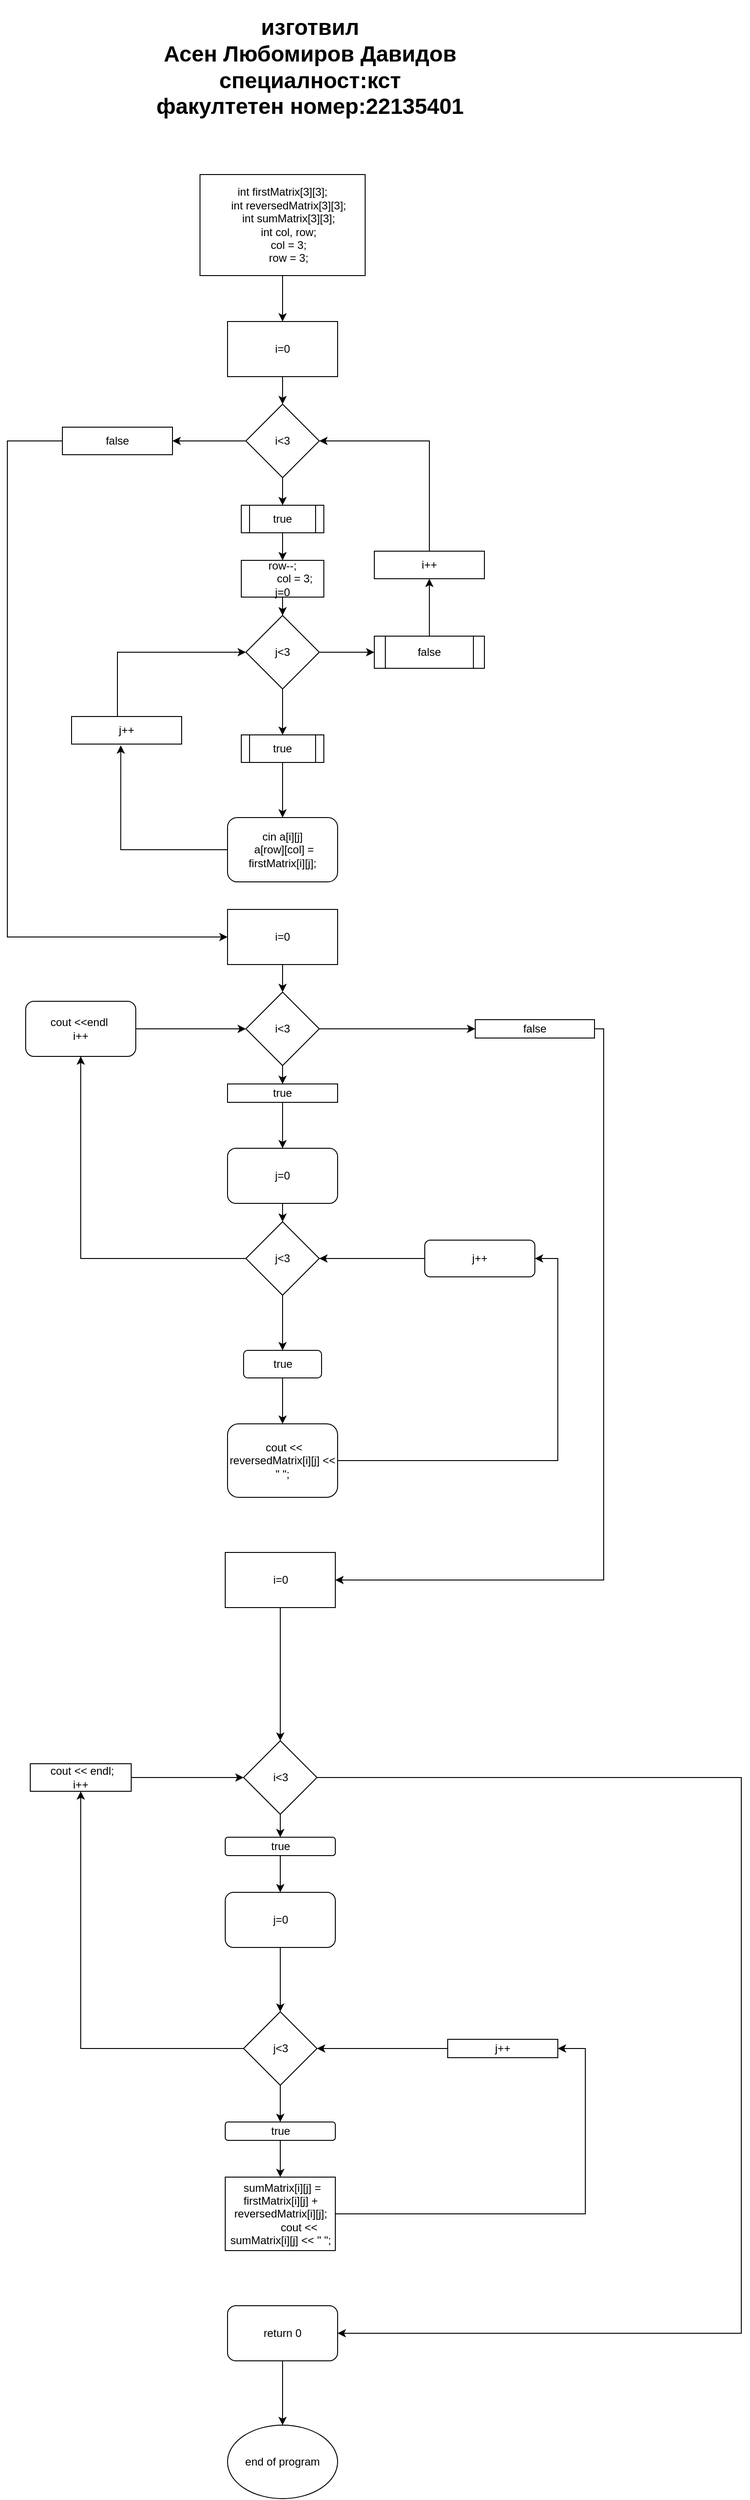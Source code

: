 <mxfile version="16.5.6" type="device"><diagram id="8dVs69rC12oQXPn2FVvv" name="Page-1"><mxGraphModel dx="2234" dy="1819" grid="1" gridSize="10" guides="1" tooltips="1" connect="1" arrows="1" fold="1" page="1" pageScale="1" pageWidth="850" pageHeight="1100" math="0" shadow="0"><root><mxCell id="0"/><mxCell id="1" parent="0"/><mxCell id="YvARkOwQd7JomnhWCa7M-25" style="edgeStyle=orthogonalEdgeStyle;rounded=0;orthogonalLoop=1;jettySize=auto;html=1;entryX=0.5;entryY=0;entryDx=0;entryDy=0;startArrow=none;" parent="1" source="YvARkOwQd7JomnhWCa7M-27" target="YvARkOwQd7JomnhWCa7M-6" edge="1"><mxGeometry relative="1" as="geometry"/></mxCell><mxCell id="z7e6WANniEcq0fCLyzLU-16" style="edgeStyle=orthogonalEdgeStyle;rounded=0;orthogonalLoop=1;jettySize=auto;html=1;" edge="1" parent="1" source="YvARkOwQd7JomnhWCa7M-1" target="YvARkOwQd7JomnhWCa7M-27"><mxGeometry relative="1" as="geometry"/></mxCell><mxCell id="YvARkOwQd7JomnhWCa7M-1" value="&lt;div&gt;int firstMatrix[3][3];&lt;/div&gt;&lt;div&gt;&amp;nbsp; &amp;nbsp; int reversedMatrix[3][3];&lt;/div&gt;&lt;div&gt;&amp;nbsp; &amp;nbsp; int sumMatrix[3][3];&lt;/div&gt;&lt;div&gt;&amp;nbsp; &amp;nbsp; int col, row;&lt;/div&gt;&lt;div&gt;&amp;nbsp; &amp;nbsp; col = 3;&lt;/div&gt;&lt;div&gt;&amp;nbsp; &amp;nbsp; row = 3;&lt;/div&gt;" style="rounded=0;whiteSpace=wrap;html=1;" parent="1" vertex="1"><mxGeometry x="120" y="-160" width="180" height="110" as="geometry"/></mxCell><mxCell id="YvARkOwQd7JomnhWCa7M-12" style="edgeStyle=orthogonalEdgeStyle;rounded=0;orthogonalLoop=1;jettySize=auto;html=1;startArrow=none;" parent="1" source="YvARkOwQd7JomnhWCa7M-29" target="YvARkOwQd7JomnhWCa7M-8" edge="1"><mxGeometry relative="1" as="geometry"/></mxCell><mxCell id="YvARkOwQd7JomnhWCa7M-38" style="edgeStyle=orthogonalEdgeStyle;rounded=0;orthogonalLoop=1;jettySize=auto;html=1;entryX=0;entryY=0.5;entryDx=0;entryDy=0;startArrow=none;" parent="1" source="YvARkOwQd7JomnhWCa7M-43" target="YvARkOwQd7JomnhWCa7M-48" edge="1"><mxGeometry relative="1" as="geometry"><mxPoint x="150" y="740" as="targetPoint"/><Array as="points"><mxPoint x="-90" y="130"/><mxPoint x="-90" y="670"/></Array></mxGeometry></mxCell><mxCell id="YvARkOwQd7JomnhWCa7M-46" style="edgeStyle=orthogonalEdgeStyle;rounded=0;orthogonalLoop=1;jettySize=auto;html=1;entryX=1;entryY=0.5;entryDx=0;entryDy=0;" parent="1" source="YvARkOwQd7JomnhWCa7M-6" target="YvARkOwQd7JomnhWCa7M-43" edge="1"><mxGeometry relative="1" as="geometry"/></mxCell><mxCell id="z7e6WANniEcq0fCLyzLU-17" style="edgeStyle=orthogonalEdgeStyle;rounded=0;orthogonalLoop=1;jettySize=auto;html=1;entryX=0.5;entryY=0;entryDx=0;entryDy=0;" edge="1" parent="1" source="YvARkOwQd7JomnhWCa7M-6" target="YvARkOwQd7JomnhWCa7M-15"><mxGeometry relative="1" as="geometry"/></mxCell><mxCell id="YvARkOwQd7JomnhWCa7M-6" value="i&amp;lt;3" style="rhombus;whiteSpace=wrap;html=1;" parent="1" vertex="1"><mxGeometry x="170" y="90" width="80" height="80" as="geometry"/></mxCell><mxCell id="YvARkOwQd7JomnhWCa7M-19" style="edgeStyle=orthogonalEdgeStyle;rounded=0;orthogonalLoop=1;jettySize=auto;html=1;startArrow=none;" parent="1" source="YvARkOwQd7JomnhWCa7M-17" target="YvARkOwQd7JomnhWCa7M-24" edge="1"><mxGeometry relative="1" as="geometry"><mxPoint x="210" y="500" as="targetPoint"/></mxGeometry></mxCell><mxCell id="YvARkOwQd7JomnhWCa7M-20" style="edgeStyle=orthogonalEdgeStyle;rounded=0;orthogonalLoop=1;jettySize=auto;html=1;entryX=0;entryY=0.5;entryDx=0;entryDy=0;" parent="1" source="YvARkOwQd7JomnhWCa7M-8" target="YvARkOwQd7JomnhWCa7M-18" edge="1"><mxGeometry relative="1" as="geometry"/></mxCell><mxCell id="z7e6WANniEcq0fCLyzLU-28" style="edgeStyle=orthogonalEdgeStyle;rounded=0;orthogonalLoop=1;jettySize=auto;html=1;entryX=0.5;entryY=0;entryDx=0;entryDy=0;" edge="1" parent="1" source="YvARkOwQd7JomnhWCa7M-8" target="YvARkOwQd7JomnhWCa7M-17"><mxGeometry relative="1" as="geometry"/></mxCell><mxCell id="YvARkOwQd7JomnhWCa7M-8" value="j&amp;lt;3" style="rhombus;whiteSpace=wrap;html=1;" parent="1" vertex="1"><mxGeometry x="170" y="320" width="80" height="80" as="geometry"/></mxCell><mxCell id="z7e6WANniEcq0fCLyzLU-26" style="edgeStyle=orthogonalEdgeStyle;rounded=0;orthogonalLoop=1;jettySize=auto;html=1;entryX=0.5;entryY=1;entryDx=0;entryDy=0;" edge="1" parent="1" source="YvARkOwQd7JomnhWCa7M-18" target="YvARkOwQd7JomnhWCa7M-22"><mxGeometry relative="1" as="geometry"/></mxCell><mxCell id="YvARkOwQd7JomnhWCa7M-18" value="false" style="shape=process;whiteSpace=wrap;html=1;backgroundOutline=1;" parent="1" vertex="1"><mxGeometry x="310" y="342.5" width="120" height="35" as="geometry"/></mxCell><mxCell id="z7e6WANniEcq0fCLyzLU-27" style="edgeStyle=orthogonalEdgeStyle;rounded=0;orthogonalLoop=1;jettySize=auto;html=1;entryX=1;entryY=0.5;entryDx=0;entryDy=0;" edge="1" parent="1" source="YvARkOwQd7JomnhWCa7M-22" target="YvARkOwQd7JomnhWCa7M-6"><mxGeometry relative="1" as="geometry"><mxPoint x="290" y="160" as="targetPoint"/><Array as="points"><mxPoint x="370" y="130"/></Array></mxGeometry></mxCell><mxCell id="YvARkOwQd7JomnhWCa7M-22" value="i++" style="rounded=0;whiteSpace=wrap;html=1;" parent="1" vertex="1"><mxGeometry x="310" y="250" width="120" height="30" as="geometry"/></mxCell><mxCell id="YvARkOwQd7JomnhWCa7M-33" style="edgeStyle=orthogonalEdgeStyle;rounded=0;orthogonalLoop=1;jettySize=auto;html=1;entryX=0;entryY=0.5;entryDx=0;entryDy=0;startArrow=none;" parent="1" source="YvARkOwQd7JomnhWCa7M-34" target="YvARkOwQd7JomnhWCa7M-8" edge="1"><mxGeometry relative="1" as="geometry"><mxPoint x="40" y="280" as="targetPoint"/><Array as="points"><mxPoint x="30" y="360"/></Array></mxGeometry></mxCell><mxCell id="YvARkOwQd7JomnhWCa7M-37" style="edgeStyle=orthogonalEdgeStyle;rounded=0;orthogonalLoop=1;jettySize=auto;html=1;entryX=0.447;entryY=1.047;entryDx=0;entryDy=0;entryPerimeter=0;" parent="1" source="YvARkOwQd7JomnhWCa7M-24" target="YvARkOwQd7JomnhWCa7M-34" edge="1"><mxGeometry relative="1" as="geometry"><mxPoint x="-20" y="515" as="targetPoint"/></mxGeometry></mxCell><mxCell id="YvARkOwQd7JomnhWCa7M-24" value="cin a[i][j]&lt;br&gt;&amp;nbsp;a[row][col] = firstMatrix[i][j];" style="rounded=1;whiteSpace=wrap;html=1;" parent="1" vertex="1"><mxGeometry x="150" y="540" width="120" height="70" as="geometry"/></mxCell><mxCell id="YvARkOwQd7JomnhWCa7M-17" value="true" style="shape=process;whiteSpace=wrap;html=1;backgroundOutline=1;" parent="1" vertex="1"><mxGeometry x="165" y="450" width="90" height="30" as="geometry"/></mxCell><mxCell id="YvARkOwQd7JomnhWCa7M-27" value="i=0" style="rounded=0;whiteSpace=wrap;html=1;" parent="1" vertex="1"><mxGeometry x="150" width="120" height="60" as="geometry"/></mxCell><mxCell id="YvARkOwQd7JomnhWCa7M-29" value="&lt;div&gt;row--;&lt;/div&gt;&lt;div&gt;&amp;nbsp; &amp;nbsp; &amp;nbsp; &amp;nbsp; col = 3;&lt;/div&gt;&lt;div&gt;j=0&lt;/div&gt;" style="rounded=0;whiteSpace=wrap;html=1;" parent="1" vertex="1"><mxGeometry x="165" y="260" width="90" height="40" as="geometry"/></mxCell><mxCell id="z7e6WANniEcq0fCLyzLU-19" style="edgeStyle=orthogonalEdgeStyle;rounded=0;orthogonalLoop=1;jettySize=auto;html=1;entryX=0.5;entryY=0;entryDx=0;entryDy=0;" edge="1" parent="1" source="YvARkOwQd7JomnhWCa7M-15" target="YvARkOwQd7JomnhWCa7M-29"><mxGeometry relative="1" as="geometry"/></mxCell><mxCell id="YvARkOwQd7JomnhWCa7M-15" value="true" style="shape=process;whiteSpace=wrap;html=1;backgroundOutline=1;" parent="1" vertex="1"><mxGeometry x="165" y="200" width="90" height="30" as="geometry"/></mxCell><mxCell id="YvARkOwQd7JomnhWCa7M-34" value="j++" style="rounded=0;whiteSpace=wrap;html=1;" parent="1" vertex="1"><mxGeometry x="-20" y="430" width="120" height="30" as="geometry"/></mxCell><mxCell id="YvARkOwQd7JomnhWCa7M-43" value="false" style="rounded=0;whiteSpace=wrap;html=1;" parent="1" vertex="1"><mxGeometry x="-30" y="115" width="120" height="30" as="geometry"/></mxCell><mxCell id="YvARkOwQd7JomnhWCa7M-67" style="edgeStyle=orthogonalEdgeStyle;rounded=0;orthogonalLoop=1;jettySize=auto;html=1;startArrow=none;" parent="1" source="YvARkOwQd7JomnhWCa7M-68" edge="1"><mxGeometry relative="1" as="geometry"><mxPoint x="-10" y="780" as="targetPoint"/></mxGeometry></mxCell><mxCell id="z7e6WANniEcq0fCLyzLU-23" style="edgeStyle=orthogonalEdgeStyle;rounded=0;orthogonalLoop=1;jettySize=auto;html=1;entryX=0.5;entryY=0;entryDx=0;entryDy=0;" edge="1" parent="1" source="YvARkOwQd7JomnhWCa7M-47" target="YvARkOwQd7JomnhWCa7M-53"><mxGeometry relative="1" as="geometry"/></mxCell><mxCell id="z7e6WANniEcq0fCLyzLU-29" style="edgeStyle=orthogonalEdgeStyle;rounded=0;orthogonalLoop=1;jettySize=auto;html=1;entryX=0;entryY=0.5;entryDx=0;entryDy=0;" edge="1" parent="1" source="YvARkOwQd7JomnhWCa7M-47" target="z7e6WANniEcq0fCLyzLU-4"><mxGeometry relative="1" as="geometry"/></mxCell><mxCell id="YvARkOwQd7JomnhWCa7M-47" value="i&amp;lt;3" style="rhombus;whiteSpace=wrap;html=1;" parent="1" vertex="1"><mxGeometry x="170" y="730" width="80" height="80" as="geometry"/></mxCell><mxCell id="YvARkOwQd7JomnhWCa7M-49" style="edgeStyle=orthogonalEdgeStyle;rounded=0;orthogonalLoop=1;jettySize=auto;html=1;entryX=0.5;entryY=0;entryDx=0;entryDy=0;" parent="1" source="YvARkOwQd7JomnhWCa7M-48" target="YvARkOwQd7JomnhWCa7M-47" edge="1"><mxGeometry relative="1" as="geometry"/></mxCell><mxCell id="YvARkOwQd7JomnhWCa7M-48" value="i=0" style="rounded=0;whiteSpace=wrap;html=1;" parent="1" vertex="1"><mxGeometry x="150" y="640" width="120" height="60" as="geometry"/></mxCell><mxCell id="YvARkOwQd7JomnhWCa7M-55" style="edgeStyle=orthogonalEdgeStyle;rounded=0;orthogonalLoop=1;jettySize=auto;html=1;" parent="1" source="YvARkOwQd7JomnhWCa7M-51" target="YvARkOwQd7JomnhWCa7M-56" edge="1"><mxGeometry relative="1" as="geometry"><mxPoint x="210" y="980" as="targetPoint"/></mxGeometry></mxCell><mxCell id="YvARkOwQd7JomnhWCa7M-51" value="j=0" style="rounded=1;whiteSpace=wrap;html=1;" parent="1" vertex="1"><mxGeometry x="150" y="900" width="120" height="60" as="geometry"/></mxCell><mxCell id="z7e6WANniEcq0fCLyzLU-24" value="" style="edgeStyle=orthogonalEdgeStyle;rounded=0;orthogonalLoop=1;jettySize=auto;html=1;" edge="1" parent="1" source="YvARkOwQd7JomnhWCa7M-53" target="YvARkOwQd7JomnhWCa7M-51"><mxGeometry relative="1" as="geometry"/></mxCell><mxCell id="YvARkOwQd7JomnhWCa7M-53" value="true" style="rounded=0;whiteSpace=wrap;html=1;" parent="1" vertex="1"><mxGeometry x="150" y="830" width="120" height="20" as="geometry"/></mxCell><mxCell id="z7e6WANniEcq0fCLyzLU-20" style="edgeStyle=orthogonalEdgeStyle;rounded=0;orthogonalLoop=1;jettySize=auto;html=1;entryX=0.5;entryY=1;entryDx=0;entryDy=0;" edge="1" parent="1" source="YvARkOwQd7JomnhWCa7M-56" target="YvARkOwQd7JomnhWCa7M-68"><mxGeometry relative="1" as="geometry"/></mxCell><mxCell id="z7e6WANniEcq0fCLyzLU-32" style="edgeStyle=orthogonalEdgeStyle;rounded=0;orthogonalLoop=1;jettySize=auto;html=1;entryX=0.5;entryY=0;entryDx=0;entryDy=0;" edge="1" parent="1" source="YvARkOwQd7JomnhWCa7M-56" target="YvARkOwQd7JomnhWCa7M-60"><mxGeometry relative="1" as="geometry"/></mxCell><mxCell id="YvARkOwQd7JomnhWCa7M-56" value="j&amp;lt;3" style="rhombus;whiteSpace=wrap;html=1;" parent="1" vertex="1"><mxGeometry x="170" y="980" width="80" height="80" as="geometry"/></mxCell><mxCell id="YvARkOwQd7JomnhWCa7M-82" style="edgeStyle=orthogonalEdgeStyle;rounded=0;orthogonalLoop=1;jettySize=auto;html=1;entryX=0.5;entryY=0;entryDx=0;entryDy=0;" parent="1" source="YvARkOwQd7JomnhWCa7M-60" target="YvARkOwQd7JomnhWCa7M-62" edge="1"><mxGeometry relative="1" as="geometry"/></mxCell><mxCell id="YvARkOwQd7JomnhWCa7M-60" value="true" style="rounded=1;whiteSpace=wrap;html=1;" parent="1" vertex="1"><mxGeometry x="167.5" y="1120" width="85" height="30" as="geometry"/></mxCell><mxCell id="YvARkOwQd7JomnhWCa7M-105" style="edgeStyle=orthogonalEdgeStyle;rounded=0;orthogonalLoop=1;jettySize=auto;html=1;entryX=1;entryY=0.5;entryDx=0;entryDy=0;" parent="1" source="YvARkOwQd7JomnhWCa7M-62" target="YvARkOwQd7JomnhWCa7M-64" edge="1"><mxGeometry relative="1" as="geometry"><mxPoint x="490" y="1020" as="targetPoint"/><Array as="points"><mxPoint x="510" y="1240"/><mxPoint x="510" y="1020"/></Array></mxGeometry></mxCell><mxCell id="YvARkOwQd7JomnhWCa7M-62" value="&amp;nbsp;cout &amp;lt;&amp;lt; reversedMatrix[i][j] &amp;lt;&amp;lt; &quot; &quot;;" style="rounded=1;whiteSpace=wrap;html=1;" parent="1" vertex="1"><mxGeometry x="150" y="1200" width="120" height="80" as="geometry"/></mxCell><mxCell id="YvARkOwQd7JomnhWCa7M-106" style="edgeStyle=orthogonalEdgeStyle;rounded=0;orthogonalLoop=1;jettySize=auto;html=1;entryX=1;entryY=0.5;entryDx=0;entryDy=0;" parent="1" source="YvARkOwQd7JomnhWCa7M-64" target="YvARkOwQd7JomnhWCa7M-56" edge="1"><mxGeometry relative="1" as="geometry"/></mxCell><mxCell id="YvARkOwQd7JomnhWCa7M-64" value="j++" style="rounded=1;whiteSpace=wrap;html=1;" parent="1" vertex="1"><mxGeometry x="365" y="1000" width="120" height="40" as="geometry"/></mxCell><mxCell id="z7e6WANniEcq0fCLyzLU-22" style="edgeStyle=orthogonalEdgeStyle;rounded=0;orthogonalLoop=1;jettySize=auto;html=1;" edge="1" parent="1" source="YvARkOwQd7JomnhWCa7M-68" target="YvARkOwQd7JomnhWCa7M-47"><mxGeometry relative="1" as="geometry"/></mxCell><mxCell id="YvARkOwQd7JomnhWCa7M-68" value="cout &amp;lt;&amp;lt;endl&amp;nbsp;&lt;br&gt;i++" style="rounded=1;whiteSpace=wrap;html=1;" parent="1" vertex="1"><mxGeometry x="-70" y="740" width="120" height="60" as="geometry"/></mxCell><mxCell id="YvARkOwQd7JomnhWCa7M-75" style="edgeStyle=orthogonalEdgeStyle;rounded=0;orthogonalLoop=1;jettySize=auto;html=1;entryX=0.5;entryY=0;entryDx=0;entryDy=0;" parent="1" source="YvARkOwQd7JomnhWCa7M-71" target="YvARkOwQd7JomnhWCa7M-74" edge="1"><mxGeometry relative="1" as="geometry"/></mxCell><mxCell id="YvARkOwQd7JomnhWCa7M-71" value="i=0" style="rounded=0;whiteSpace=wrap;html=1;" parent="1" vertex="1"><mxGeometry x="147.5" y="1340.0" width="120" height="60" as="geometry"/></mxCell><mxCell id="YvARkOwQd7JomnhWCa7M-77" style="edgeStyle=orthogonalEdgeStyle;rounded=0;orthogonalLoop=1;jettySize=auto;html=1;" parent="1" source="YvARkOwQd7JomnhWCa7M-74" target="YvARkOwQd7JomnhWCa7M-78" edge="1"><mxGeometry relative="1" as="geometry"><mxPoint x="225" y="1730" as="targetPoint"/></mxGeometry></mxCell><mxCell id="YvARkOwQd7JomnhWCa7M-98" style="edgeStyle=orthogonalEdgeStyle;rounded=0;orthogonalLoop=1;jettySize=auto;html=1;entryX=1;entryY=0.5;entryDx=0;entryDy=0;" parent="1" source="YvARkOwQd7JomnhWCa7M-74" target="YvARkOwQd7JomnhWCa7M-100" edge="1"><mxGeometry relative="1" as="geometry"><mxPoint x="670" y="2330" as="targetPoint"/><Array as="points"><mxPoint x="710" y="1585"/><mxPoint x="710" y="2190"/></Array></mxGeometry></mxCell><mxCell id="YvARkOwQd7JomnhWCa7M-74" value="i&amp;lt;3" style="rhombus;whiteSpace=wrap;html=1;" parent="1" vertex="1"><mxGeometry x="167.5" y="1545" width="80" height="80" as="geometry"/></mxCell><mxCell id="z7e6WANniEcq0fCLyzLU-34" style="edgeStyle=orthogonalEdgeStyle;rounded=0;orthogonalLoop=1;jettySize=auto;html=1;" edge="1" parent="1" source="YvARkOwQd7JomnhWCa7M-78" target="YvARkOwQd7JomnhWCa7M-85"><mxGeometry relative="1" as="geometry"/></mxCell><mxCell id="YvARkOwQd7JomnhWCa7M-78" value="true" style="rounded=1;whiteSpace=wrap;html=1;" parent="1" vertex="1"><mxGeometry x="147.5" y="1650" width="120" height="20" as="geometry"/></mxCell><mxCell id="YvARkOwQd7JomnhWCa7M-93" style="edgeStyle=orthogonalEdgeStyle;rounded=0;orthogonalLoop=1;jettySize=auto;html=1;entryX=1;entryY=0.5;entryDx=0;entryDy=0;startArrow=none;" parent="1" source="YvARkOwQd7JomnhWCa7M-94" target="YvARkOwQd7JomnhWCa7M-87" edge="1"><mxGeometry relative="1" as="geometry"><mxPoint x="270" y="1880" as="targetPoint"/><Array as="points"><mxPoint x="360" y="1880"/><mxPoint x="360" y="1880"/></Array></mxGeometry></mxCell><mxCell id="z7e6WANniEcq0fCLyzLU-35" style="edgeStyle=orthogonalEdgeStyle;rounded=0;orthogonalLoop=1;jettySize=auto;html=1;" edge="1" parent="1" source="YvARkOwQd7JomnhWCa7M-80" target="YvARkOwQd7JomnhWCa7M-94"><mxGeometry relative="1" as="geometry"><mxPoint x="530" y="1880" as="targetPoint"/><Array as="points"><mxPoint x="540" y="2060"/><mxPoint x="540" y="1880"/></Array></mxGeometry></mxCell><mxCell id="YvARkOwQd7JomnhWCa7M-80" value="&lt;div&gt;&amp;nbsp;sumMatrix[i][j] = firstMatrix[i][j] + reversedMatrix[i][j];&lt;/div&gt;&lt;div&gt;&amp;nbsp; &amp;nbsp; &amp;nbsp; &amp;nbsp; &amp;nbsp; &amp;nbsp; cout &amp;lt;&amp;lt; sumMatrix[i][j] &amp;lt;&amp;lt; &quot; &quot;;&lt;/div&gt;" style="rounded=0;whiteSpace=wrap;html=1;" parent="1" vertex="1"><mxGeometry x="147.5" y="2020" width="120" height="80" as="geometry"/></mxCell><mxCell id="YvARkOwQd7JomnhWCa7M-90" style="edgeStyle=orthogonalEdgeStyle;rounded=0;orthogonalLoop=1;jettySize=auto;html=1;entryX=0.5;entryY=0;entryDx=0;entryDy=0;" parent="1" source="YvARkOwQd7JomnhWCa7M-85" target="YvARkOwQd7JomnhWCa7M-87" edge="1"><mxGeometry relative="1" as="geometry"/></mxCell><mxCell id="YvARkOwQd7JomnhWCa7M-85" value="j=0" style="rounded=1;whiteSpace=wrap;html=1;" parent="1" vertex="1"><mxGeometry x="147.5" y="1710" width="120" height="60" as="geometry"/></mxCell><mxCell id="YvARkOwQd7JomnhWCa7M-91" style="edgeStyle=orthogonalEdgeStyle;rounded=0;orthogonalLoop=1;jettySize=auto;html=1;entryX=0.5;entryY=0;entryDx=0;entryDy=0;" parent="1" source="YvARkOwQd7JomnhWCa7M-87" target="YvARkOwQd7JomnhWCa7M-88" edge="1"><mxGeometry relative="1" as="geometry"/></mxCell><mxCell id="YvARkOwQd7JomnhWCa7M-96" style="edgeStyle=orthogonalEdgeStyle;rounded=0;orthogonalLoop=1;jettySize=auto;html=1;entryX=0;entryY=0.5;entryDx=0;entryDy=0;startArrow=none;" parent="1" source="YvARkOwQd7JomnhWCa7M-97" target="YvARkOwQd7JomnhWCa7M-74" edge="1"><mxGeometry relative="1" as="geometry"><mxPoint x="-40" y="1540" as="targetPoint"/><Array as="points"/></mxGeometry></mxCell><mxCell id="z7e6WANniEcq0fCLyzLU-36" style="edgeStyle=orthogonalEdgeStyle;rounded=0;orthogonalLoop=1;jettySize=auto;html=1;entryX=0.5;entryY=1;entryDx=0;entryDy=0;" edge="1" parent="1" source="YvARkOwQd7JomnhWCa7M-87" target="YvARkOwQd7JomnhWCa7M-97"><mxGeometry relative="1" as="geometry"/></mxCell><mxCell id="YvARkOwQd7JomnhWCa7M-87" value="j&amp;lt;3" style="rhombus;whiteSpace=wrap;html=1;" parent="1" vertex="1"><mxGeometry x="167.5" y="1840" width="80" height="80" as="geometry"/></mxCell><mxCell id="YvARkOwQd7JomnhWCa7M-92" style="edgeStyle=orthogonalEdgeStyle;rounded=0;orthogonalLoop=1;jettySize=auto;html=1;entryX=0.5;entryY=0;entryDx=0;entryDy=0;" parent="1" source="YvARkOwQd7JomnhWCa7M-88" target="YvARkOwQd7JomnhWCa7M-80" edge="1"><mxGeometry relative="1" as="geometry"/></mxCell><mxCell id="YvARkOwQd7JomnhWCa7M-88" value="true" style="rounded=1;whiteSpace=wrap;html=1;" parent="1" vertex="1"><mxGeometry x="147.5" y="1960" width="120" height="20" as="geometry"/></mxCell><mxCell id="YvARkOwQd7JomnhWCa7M-94" value="j++" style="rounded=0;whiteSpace=wrap;html=1;" parent="1" vertex="1"><mxGeometry x="390" y="1870" width="120" height="20" as="geometry"/></mxCell><mxCell id="YvARkOwQd7JomnhWCa7M-101" style="edgeStyle=orthogonalEdgeStyle;rounded=0;orthogonalLoop=1;jettySize=auto;html=1;" parent="1" source="YvARkOwQd7JomnhWCa7M-100" target="YvARkOwQd7JomnhWCa7M-102" edge="1"><mxGeometry relative="1" as="geometry"><mxPoint x="225" y="2390" as="targetPoint"/></mxGeometry></mxCell><mxCell id="YvARkOwQd7JomnhWCa7M-100" value="return 0" style="rounded=1;whiteSpace=wrap;html=1;" parent="1" vertex="1"><mxGeometry x="150" y="2160" width="120" height="60" as="geometry"/></mxCell><mxCell id="YvARkOwQd7JomnhWCa7M-102" value="end of program" style="ellipse;whiteSpace=wrap;html=1;" parent="1" vertex="1"><mxGeometry x="150" y="2290" width="120" height="80" as="geometry"/></mxCell><mxCell id="YvARkOwQd7JomnhWCa7M-97" value="&amp;nbsp;cout &amp;lt;&amp;lt; endl;&lt;br&gt;i++" style="rounded=0;whiteSpace=wrap;html=1;" parent="1" vertex="1"><mxGeometry x="-65" y="1570" width="110" height="30" as="geometry"/></mxCell><mxCell id="z7e6WANniEcq0fCLyzLU-30" style="edgeStyle=orthogonalEdgeStyle;rounded=0;orthogonalLoop=1;jettySize=auto;html=1;entryX=1;entryY=0.5;entryDx=0;entryDy=0;" edge="1" parent="1" source="z7e6WANniEcq0fCLyzLU-4" target="YvARkOwQd7JomnhWCa7M-71"><mxGeometry relative="1" as="geometry"><mxPoint x="330" y="1370" as="targetPoint"/><Array as="points"><mxPoint x="560" y="770"/><mxPoint x="560" y="1370"/></Array></mxGeometry></mxCell><mxCell id="z7e6WANniEcq0fCLyzLU-4" value="false" style="rounded=0;whiteSpace=wrap;html=1;" vertex="1" parent="1"><mxGeometry x="420" y="760" width="130" height="20" as="geometry"/></mxCell><mxCell id="z7e6WANniEcq0fCLyzLU-7" value="&lt;h1&gt;изготвил&lt;br&gt;Асен Любомиров Давидов&lt;br&gt;специалност:кст&lt;br&gt;факултетен номер:22135401&lt;/h1&gt;" style="text;html=1;strokeColor=none;fillColor=none;spacing=5;spacingTop=-20;whiteSpace=wrap;overflow=hidden;rounded=0;align=center;" vertex="1" parent="1"><mxGeometry x="-50" y="-340" width="580" height="140" as="geometry"/></mxCell><mxCell id="z7e6WANniEcq0fCLyzLU-13" style="edgeStyle=orthogonalEdgeStyle;rounded=0;orthogonalLoop=1;jettySize=auto;html=1;exitX=0.5;exitY=1;exitDx=0;exitDy=0;" edge="1" parent="1" source="YvARkOwQd7JomnhWCa7M-88" target="YvARkOwQd7JomnhWCa7M-88"><mxGeometry relative="1" as="geometry"/></mxCell></root></mxGraphModel></diagram></mxfile>
